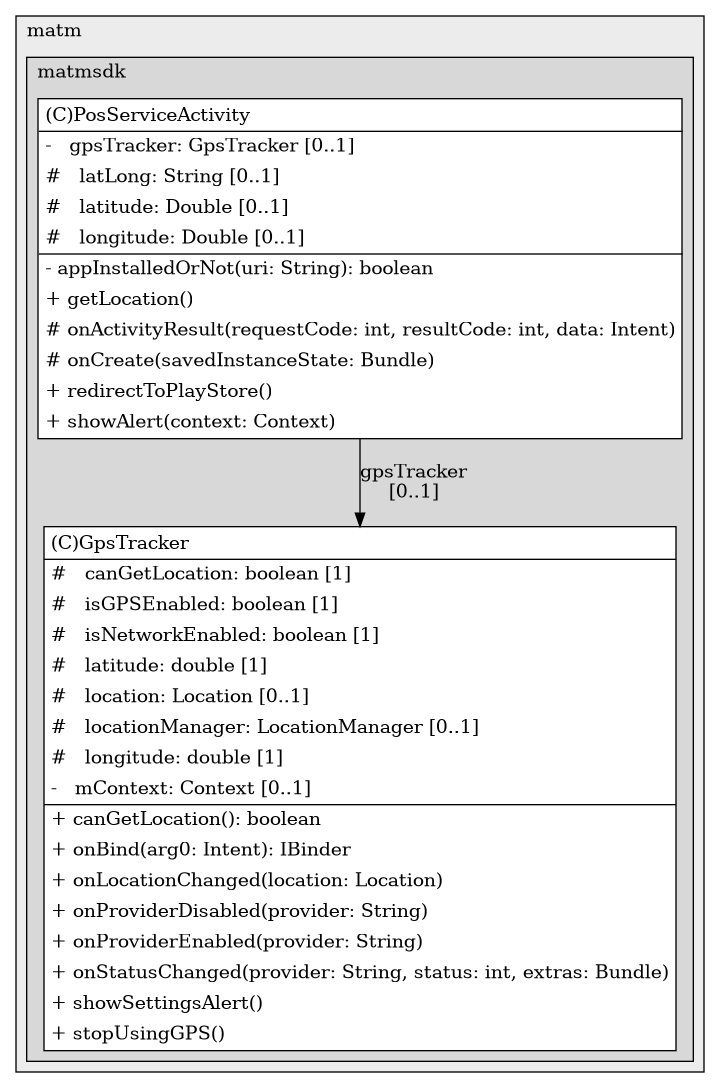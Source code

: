 @startuml

/' diagram meta data start
config=StructureConfiguration;
{
  "projectClassification": {
    "searchMode": "OpenProject", // OpenProject, AllProjects
    "includedProjects": "",
    "pathEndKeywords": "*.impl",
    "isClientPath": "",
    "isClientName": "",
    "isTestPath": "",
    "isTestName": "",
    "isMappingPath": "",
    "isMappingName": "",
    "isDataAccessPath": "",
    "isDataAccessName": "",
    "isDataStructurePath": "",
    "isDataStructureName": "",
    "isInterfaceStructuresPath": "",
    "isInterfaceStructuresName": "",
    "isEntryPointPath": "",
    "isEntryPointName": ""
  },
  "graphRestriction": {
    "classPackageExcludeFilter": "",
    "classPackageIncludeFilter": "",
    "classNameExcludeFilter": "",
    "classNameIncludeFilter": "",
    "methodNameExcludeFilter": "",
    "methodNameIncludeFilter": "",
    "removeByInheritance": "", // inheritance/annotation based filtering is done in a second step
    "removeByAnnotation": "",
    "removeByClassPackage": "", // cleanup the graph after inheritance/annotation based filtering is done
    "removeByClassName": "",
    "cutMappings": false,
    "cutEnum": true,
    "cutTests": true,
    "cutClient": true,
    "cutDataAccess": false,
    "cutInterfaceStructures": false,
    "cutDataStructures": false,
    "cutGetterAndSetter": true,
    "cutConstructors": true
  },
  "graphTraversal": {
    "forwardDepth": 6,
    "backwardDepth": 6,
    "classPackageExcludeFilter": "",
    "classPackageIncludeFilter": "",
    "classNameExcludeFilter": "",
    "classNameIncludeFilter": "",
    "methodNameExcludeFilter": "",
    "methodNameIncludeFilter": "",
    "hideMappings": false,
    "hideDataStructures": false,
    "hidePrivateMethods": true,
    "hideInterfaceCalls": true, // indirection: implementation -> interface (is hidden) -> implementation
    "onlyShowApplicationEntryPoints": false // root node is included
  },
  "details": {
    "aggregation": "GroupByClass", // ByClass, GroupByClass, None
    "showClassGenericTypes": true,
    "showMethods": true,
    "showMethodParameterNames": true,
    "showMethodParameterTypes": true,
    "showMethodReturnType": true,
    "showPackageLevels": 2,
    "showDetailedClassStructure": true
  },
  "rootClass": "com.matm.matmsdk.MPOS.PosServiceActivity"
}
diagram meta data end '/



digraph g {
    rankdir="TB"
    splines=polyline
    

'nodes 
subgraph cluster_3344141 { 
   	label=matm
	labeljust=l
	fillcolor="#ececec"
	style=filled
   
   subgraph cluster_1615788076 { 
   	label=matmsdk
	labeljust=l
	fillcolor="#d8d8d8"
	style=filled
   
   GpsTracker1730880647[
	label=<<TABLE BORDER="1" CELLBORDER="0" CELLPADDING="4" CELLSPACING="0">
<TR><TD ALIGN="LEFT" >(C)GpsTracker</TD></TR>
<HR/>
<TR><TD ALIGN="LEFT" >#   canGetLocation: boolean [1]</TD></TR>
<TR><TD ALIGN="LEFT" >#   isGPSEnabled: boolean [1]</TD></TR>
<TR><TD ALIGN="LEFT" >#   isNetworkEnabled: boolean [1]</TD></TR>
<TR><TD ALIGN="LEFT" >#   latitude: double [1]</TD></TR>
<TR><TD ALIGN="LEFT" >#   location: Location [0..1]</TD></TR>
<TR><TD ALIGN="LEFT" >#   locationManager: LocationManager [0..1]</TD></TR>
<TR><TD ALIGN="LEFT" >#   longitude: double [1]</TD></TR>
<TR><TD ALIGN="LEFT" >-   mContext: Context [0..1]</TD></TR>
<HR/>
<TR><TD ALIGN="LEFT" >+ canGetLocation(): boolean</TD></TR>
<TR><TD ALIGN="LEFT" >+ onBind(arg0: Intent): IBinder</TD></TR>
<TR><TD ALIGN="LEFT" >+ onLocationChanged(location: Location)</TD></TR>
<TR><TD ALIGN="LEFT" >+ onProviderDisabled(provider: String)</TD></TR>
<TR><TD ALIGN="LEFT" >+ onProviderEnabled(provider: String)</TD></TR>
<TR><TD ALIGN="LEFT" >+ onStatusChanged(provider: String, status: int, extras: Bundle)</TD></TR>
<TR><TD ALIGN="LEFT" >+ showSettingsAlert()</TD></TR>
<TR><TD ALIGN="LEFT" >+ stopUsingGPS()</TD></TR>
</TABLE>>
	style=filled
	margin=0
	shape=plaintext
	fillcolor="#FFFFFF"
];

PosServiceActivity1378015260[
	label=<<TABLE BORDER="1" CELLBORDER="0" CELLPADDING="4" CELLSPACING="0">
<TR><TD ALIGN="LEFT" >(C)PosServiceActivity</TD></TR>
<HR/>
<TR><TD ALIGN="LEFT" >-   gpsTracker: GpsTracker [0..1]</TD></TR>
<TR><TD ALIGN="LEFT" >#   latLong: String [0..1]</TD></TR>
<TR><TD ALIGN="LEFT" >#   latitude: Double [0..1]</TD></TR>
<TR><TD ALIGN="LEFT" >#   longitude: Double [0..1]</TD></TR>
<HR/>
<TR><TD ALIGN="LEFT" >- appInstalledOrNot(uri: String): boolean</TD></TR>
<TR><TD ALIGN="LEFT" >+ getLocation()</TD></TR>
<TR><TD ALIGN="LEFT" ># onActivityResult(requestCode: int, resultCode: int, data: Intent)</TD></TR>
<TR><TD ALIGN="LEFT" ># onCreate(savedInstanceState: Bundle)</TD></TR>
<TR><TD ALIGN="LEFT" >+ redirectToPlayStore()</TD></TR>
<TR><TD ALIGN="LEFT" >+ showAlert(context: Context)</TD></TR>
</TABLE>>
	style=filled
	margin=0
	shape=plaintext
	fillcolor="#FFFFFF"
];
} 
} 

'edges    
PosServiceActivity1378015260 -> GpsTracker1730880647[label="gpsTracker
[0..1]"];
    
}
@enduml